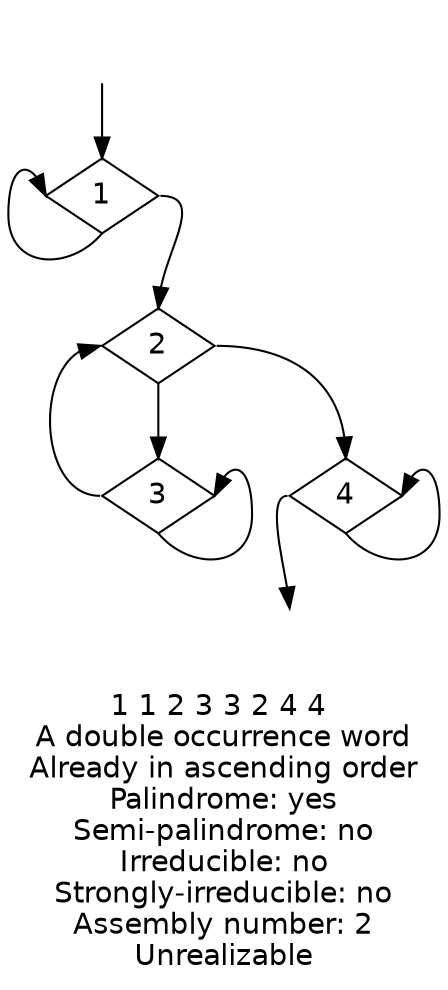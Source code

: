 digraph {
fontname="Helvetica"
node [fontname="Helvetica"]
node [shape=diamond]
label="1 1 2 3 3 2 4 4 \nA double occurrence word\nAlready in ascending order\nPalindrome: yes\nSemi-palindrome: no\nIrreducible: no\nStrongly-irreducible: no\nAssembly number: 2\nUnrealizable\n"
a [style="invis"]
b [style="invis"]
a:s -> 1:n
1:s -> 1:w
1:e -> 2:n
2:s -> 3:n
3:s -> 3:e
3:w -> 2:w
2:e -> 4:n
4:s -> 4:e
4:w -> b:n
}
